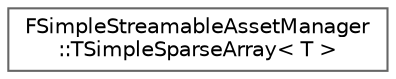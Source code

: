 digraph "Graphical Class Hierarchy"
{
 // INTERACTIVE_SVG=YES
 // LATEX_PDF_SIZE
  bgcolor="transparent";
  edge [fontname=Helvetica,fontsize=10,labelfontname=Helvetica,labelfontsize=10];
  node [fontname=Helvetica,fontsize=10,shape=box,height=0.2,width=0.4];
  rankdir="LR";
  Node0 [id="Node000000",label="FSimpleStreamableAssetManager\l::TSimpleSparseArray\< T \>",height=0.2,width=0.4,color="grey40", fillcolor="white", style="filled",URL="$db/d27/structFSimpleStreamableAssetManager_1_1TSimpleSparseArray.html",tooltip=" "];
}
